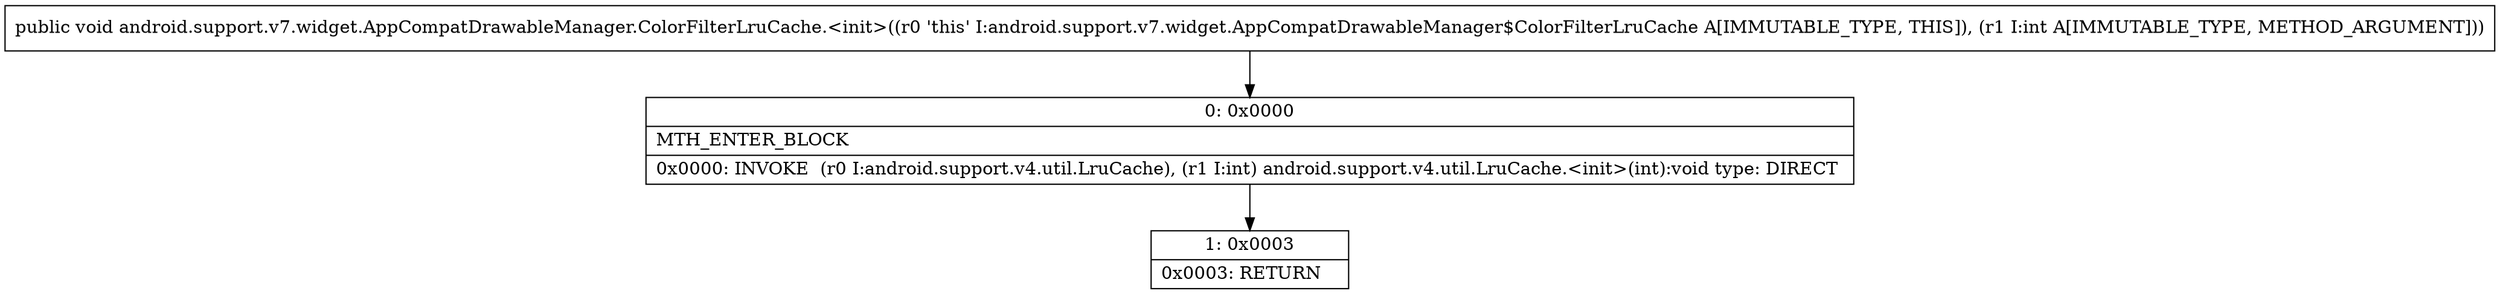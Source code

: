 digraph "CFG forandroid.support.v7.widget.AppCompatDrawableManager.ColorFilterLruCache.\<init\>(I)V" {
Node_0 [shape=record,label="{0\:\ 0x0000|MTH_ENTER_BLOCK\l|0x0000: INVOKE  (r0 I:android.support.v4.util.LruCache), (r1 I:int) android.support.v4.util.LruCache.\<init\>(int):void type: DIRECT \l}"];
Node_1 [shape=record,label="{1\:\ 0x0003|0x0003: RETURN   \l}"];
MethodNode[shape=record,label="{public void android.support.v7.widget.AppCompatDrawableManager.ColorFilterLruCache.\<init\>((r0 'this' I:android.support.v7.widget.AppCompatDrawableManager$ColorFilterLruCache A[IMMUTABLE_TYPE, THIS]), (r1 I:int A[IMMUTABLE_TYPE, METHOD_ARGUMENT])) }"];
MethodNode -> Node_0;
Node_0 -> Node_1;
}

